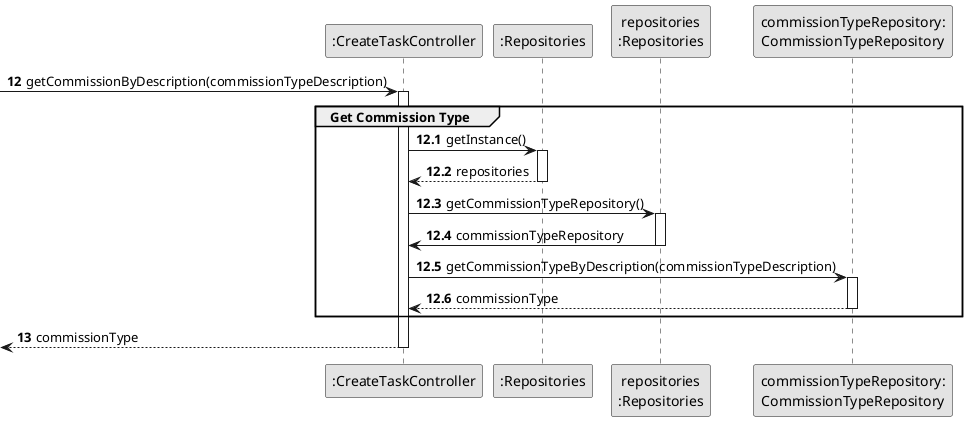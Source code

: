 @startuml
skinparam monochrome true
skinparam packageStyle rectangle
skinparam shadowing false

participant ":CreateTaskController" as CTRL
participant ":Repositories" as RepositorySingleton
participant "repositories\n:Repositories" as PLAT
participant "commissionTypeRepository:\nCommissionTypeRepository" as CommissionTypeRepository

autonumber 12
-> CTRL : getCommissionByDescription(commissionTypeDescription)

autonumber 12.1

activate CTRL
    group Get Commission Type
        CTRL -> RepositorySingleton : getInstance()
        activate RepositorySingleton

            RepositorySingleton --> CTRL: repositories
        deactivate RepositorySingleton

        CTRL -> PLAT : getCommissionTypeRepository()
        activate PLAT

            PLAT -> CTRL : commissionTypeRepository
        deactivate PLAT

        CTRL -> CommissionTypeRepository : getCommissionTypeByDescription(commissionTypeDescription)
        activate CommissionTypeRepository

            CommissionTypeRepository --> CTRL : commissionType
        deactivate CommissionTypeRepository

    end group

    autonumber 13
    <-- CTRL : commissionType

deactivate CTRL


@enduml